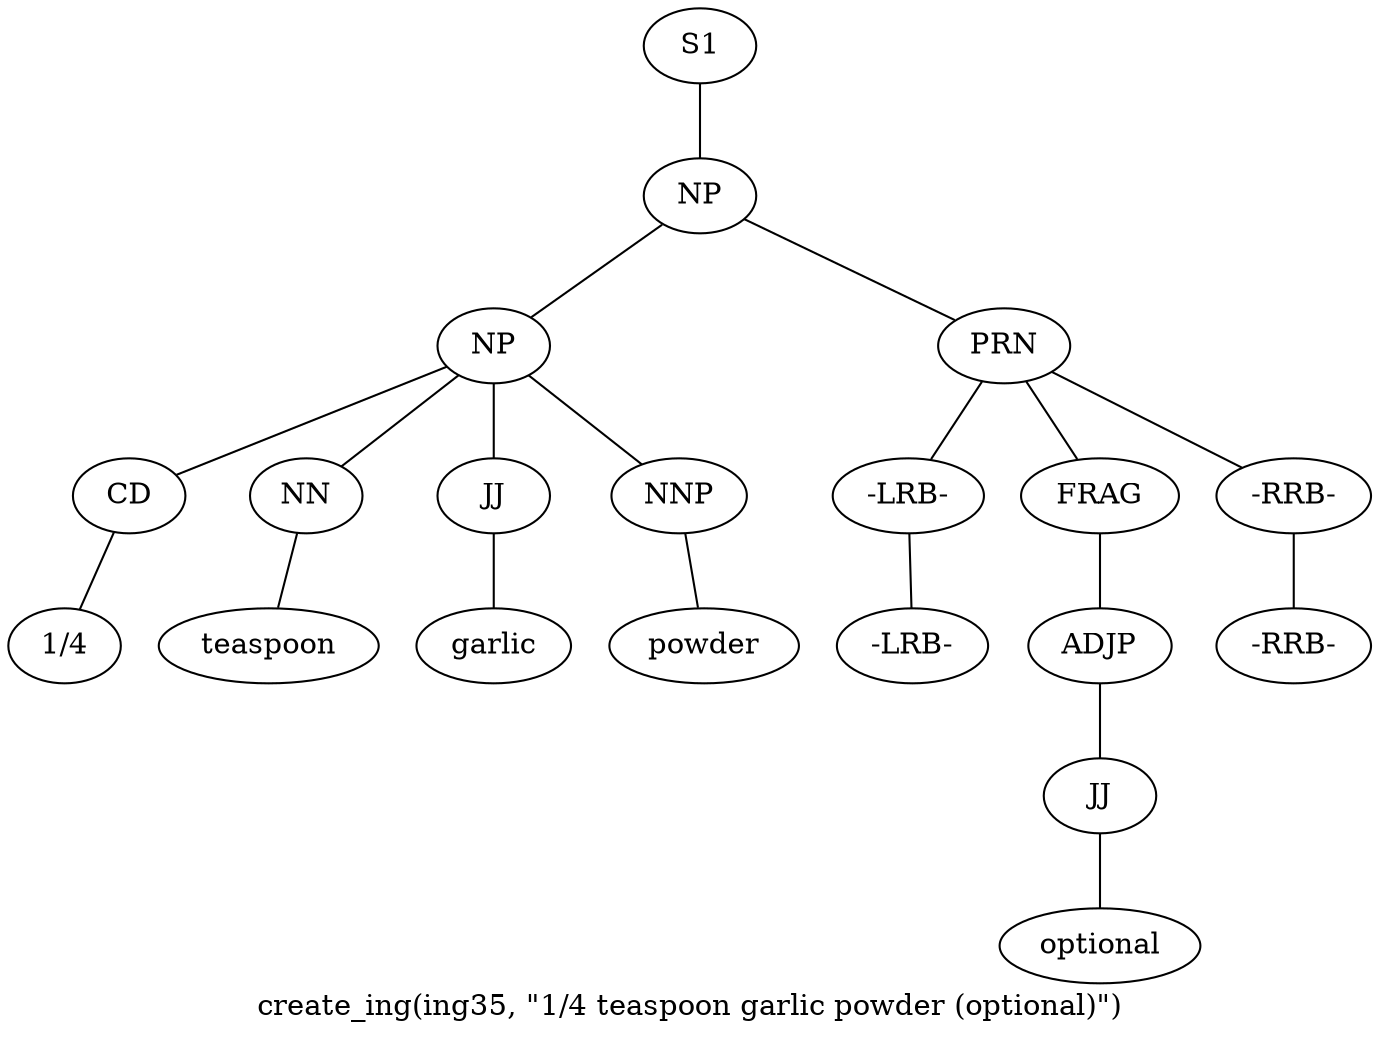 graph SyntaxGraph {
	label = "create_ing(ing35, \"1/4 teaspoon garlic powder (optional)\")";
	Node0 [label="S1"];
	Node1 [label="NP"];
	Node2 [label="NP"];
	Node3 [label="CD"];
	Node4 [label="1/4"];
	Node5 [label="NN"];
	Node6 [label="teaspoon"];
	Node7 [label="JJ"];
	Node8 [label="garlic"];
	Node9 [label="NNP"];
	Node10 [label="powder"];
	Node11 [label="PRN"];
	Node12 [label="-LRB-"];
	Node13 [label="-LRB-"];
	Node14 [label="FRAG"];
	Node15 [label="ADJP"];
	Node16 [label="JJ"];
	Node17 [label="optional"];
	Node18 [label="-RRB-"];
	Node19 [label="-RRB-"];

	Node0 -- Node1;
	Node1 -- Node2;
	Node1 -- Node11;
	Node2 -- Node3;
	Node2 -- Node5;
	Node2 -- Node7;
	Node2 -- Node9;
	Node3 -- Node4;
	Node5 -- Node6;
	Node7 -- Node8;
	Node9 -- Node10;
	Node11 -- Node12;
	Node11 -- Node14;
	Node11 -- Node18;
	Node12 -- Node13;
	Node14 -- Node15;
	Node15 -- Node16;
	Node16 -- Node17;
	Node18 -- Node19;
}